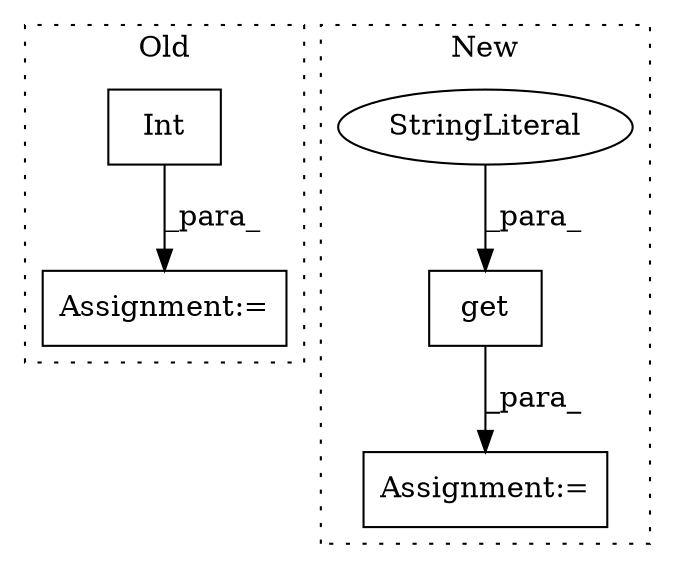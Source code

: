 digraph G {
subgraph cluster0 {
1 [label="Int" a="32" s="7024,7063" l="4,1" shape="box"];
5 [label="Assignment:=" a="7" s="6996" l="1" shape="box"];
label = "Old";
style="dotted";
}
subgraph cluster1 {
2 [label="get" a="32" s="7409,7427" l="4,1" shape="box"];
3 [label="StringLiteral" a="45" s="7413" l="14" shape="ellipse"];
4 [label="Assignment:=" a="7" s="7393" l="1" shape="box"];
label = "New";
style="dotted";
}
1 -> 5 [label="_para_"];
2 -> 4 [label="_para_"];
3 -> 2 [label="_para_"];
}